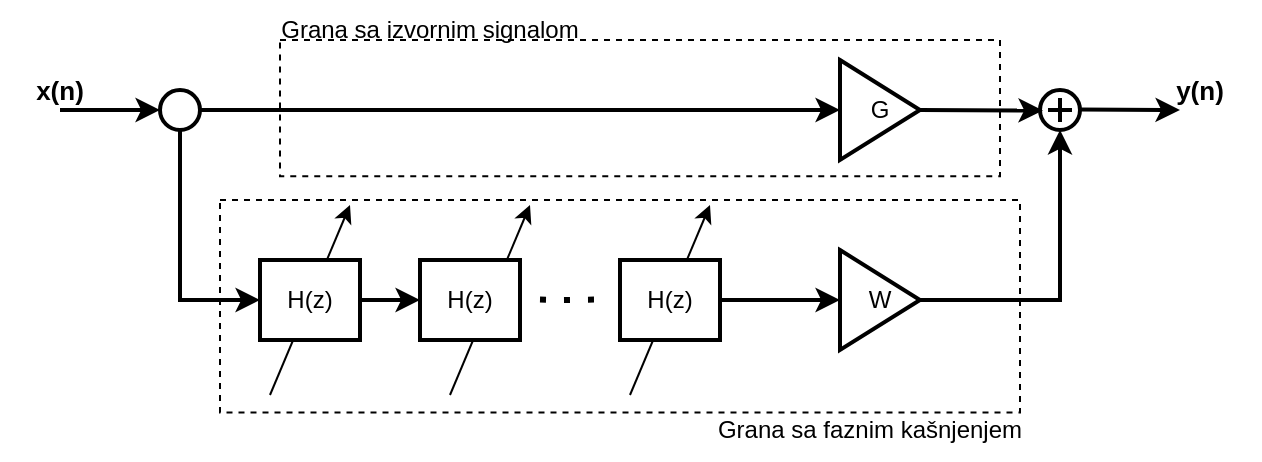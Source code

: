 <mxfile version="24.6.4" type="device">
  <diagram name="Page-1" id="8kdiqmLlemli3jeYbgCf">
    <mxGraphModel dx="815" dy="433" grid="1" gridSize="10" guides="1" tooltips="1" connect="1" arrows="1" fold="1" page="1" pageScale="1" pageWidth="850" pageHeight="1100" math="0" shadow="0">
      <root>
        <mxCell id="0" />
        <mxCell id="1" parent="0" />
        <mxCell id="Ldq67ZtQCUuMEr9LsmB--25" value="" style="rounded=0;whiteSpace=wrap;html=1;dashed=1;glass=0;" vertex="1" parent="1">
          <mxGeometry x="210" y="210" width="360" height="68.13" as="geometry" />
        </mxCell>
        <mxCell id="Ldq67ZtQCUuMEr9LsmB--24" value="" style="rounded=0;whiteSpace=wrap;html=1;dashed=1;glass=0;" vertex="1" parent="1">
          <mxGeometry x="180" y="290" width="400" height="106.25" as="geometry" />
        </mxCell>
        <mxCell id="Ldq67ZtQCUuMEr9LsmB--15" value="" style="endArrow=classic;html=1;rounded=0;" edge="1" parent="1">
          <mxGeometry width="50" height="50" relative="1" as="geometry">
            <mxPoint x="385" y="387.5" as="sourcePoint" />
            <mxPoint x="425" y="292.5" as="targetPoint" />
          </mxGeometry>
        </mxCell>
        <mxCell id="Ldq67ZtQCUuMEr9LsmB--14" value="" style="endArrow=classic;html=1;rounded=0;" edge="1" parent="1">
          <mxGeometry width="50" height="50" relative="1" as="geometry">
            <mxPoint x="295" y="387.5" as="sourcePoint" />
            <mxPoint x="335" y="292.5" as="targetPoint" />
          </mxGeometry>
        </mxCell>
        <mxCell id="Ldq67ZtQCUuMEr9LsmB--13" value="" style="endArrow=classic;html=1;rounded=0;" edge="1" parent="1">
          <mxGeometry width="50" height="50" relative="1" as="geometry">
            <mxPoint x="205" y="387.5" as="sourcePoint" />
            <mxPoint x="245" y="292.5" as="targetPoint" />
          </mxGeometry>
        </mxCell>
        <mxCell id="Ldq67ZtQCUuMEr9LsmB--2" value="G" style="triangle;whiteSpace=wrap;html=1;strokeWidth=2;" vertex="1" parent="1">
          <mxGeometry x="490" y="220" width="40" height="50" as="geometry" />
        </mxCell>
        <mxCell id="Ldq67ZtQCUuMEr9LsmB--3" value="W" style="triangle;whiteSpace=wrap;html=1;strokeWidth=2;" vertex="1" parent="1">
          <mxGeometry x="490" y="315" width="40" height="50" as="geometry" />
        </mxCell>
        <mxCell id="Ldq67ZtQCUuMEr9LsmB--4" value="H(z)" style="rounded=0;whiteSpace=wrap;html=1;strokeWidth=2;" vertex="1" parent="1">
          <mxGeometry x="200" y="320" width="50" height="40" as="geometry" />
        </mxCell>
        <mxCell id="Ldq67ZtQCUuMEr9LsmB--5" value="H(z)" style="rounded=0;whiteSpace=wrap;html=1;strokeWidth=2;" vertex="1" parent="1">
          <mxGeometry x="280" y="320" width="50" height="40" as="geometry" />
        </mxCell>
        <mxCell id="Ldq67ZtQCUuMEr9LsmB--6" value="H(z)" style="rounded=0;whiteSpace=wrap;html=1;strokeWidth=2;" vertex="1" parent="1">
          <mxGeometry x="380" y="320" width="50" height="40" as="geometry" />
        </mxCell>
        <mxCell id="Ldq67ZtQCUuMEr9LsmB--8" value="" style="endArrow=classic;html=1;rounded=0;entryX=0;entryY=0.5;entryDx=0;entryDy=0;strokeWidth=2;" edge="1" parent="1" target="Ldq67ZtQCUuMEr9LsmB--3">
          <mxGeometry width="50" height="50" relative="1" as="geometry">
            <mxPoint x="430" y="340" as="sourcePoint" />
            <mxPoint x="470" y="380" as="targetPoint" />
            <Array as="points">
              <mxPoint x="470" y="340" />
            </Array>
          </mxGeometry>
        </mxCell>
        <mxCell id="Ldq67ZtQCUuMEr9LsmB--9" value="" style="html=1;verticalLabelPosition=bottom;align=center;labelBackgroundColor=#ffffff;verticalAlign=top;strokeWidth=2;strokeColor=#000000;shadow=0;dashed=0;shape=mxgraph.ios7.icons.add;perimeterSpacing=0;" vertex="1" parent="1">
          <mxGeometry x="590" y="235" width="20" height="20" as="geometry" />
        </mxCell>
        <mxCell id="Ldq67ZtQCUuMEr9LsmB--10" value="" style="endArrow=classic;html=1;rounded=0;exitX=1;exitY=0.5;exitDx=0;exitDy=0;entryX=0.074;entryY=0.512;entryDx=0;entryDy=0;entryPerimeter=0;strokeWidth=2;" edge="1" parent="1" source="Ldq67ZtQCUuMEr9LsmB--2" target="Ldq67ZtQCUuMEr9LsmB--9">
          <mxGeometry width="50" height="50" relative="1" as="geometry">
            <mxPoint x="530" y="240" as="sourcePoint" />
            <mxPoint x="580" y="190" as="targetPoint" />
          </mxGeometry>
        </mxCell>
        <mxCell id="Ldq67ZtQCUuMEr9LsmB--11" value="" style="endArrow=classic;html=1;rounded=0;strokeWidth=2;" edge="1" parent="1" target="Ldq67ZtQCUuMEr9LsmB--9">
          <mxGeometry width="50" height="50" relative="1" as="geometry">
            <mxPoint x="530" y="340" as="sourcePoint" />
            <mxPoint x="600" y="260" as="targetPoint" />
            <Array as="points">
              <mxPoint x="600" y="340" />
            </Array>
          </mxGeometry>
        </mxCell>
        <mxCell id="Ldq67ZtQCUuMEr9LsmB--12" value="" style="endArrow=classic;html=1;rounded=0;entryX=0;entryY=0.5;entryDx=0;entryDy=0;strokeWidth=2;" edge="1" parent="1" target="Ldq67ZtQCUuMEr9LsmB--5">
          <mxGeometry width="50" height="50" relative="1" as="geometry">
            <mxPoint x="250" y="340" as="sourcePoint" />
            <mxPoint x="300" y="290" as="targetPoint" />
          </mxGeometry>
        </mxCell>
        <mxCell id="Ldq67ZtQCUuMEr9LsmB--16" value="" style="ellipse;whiteSpace=wrap;html=1;aspect=fixed;strokeWidth=2;" vertex="1" parent="1">
          <mxGeometry x="150" y="235" width="20" height="20" as="geometry" />
        </mxCell>
        <mxCell id="Ldq67ZtQCUuMEr9LsmB--17" value="" style="endArrow=classic;html=1;rounded=0;exitX=1;exitY=0.5;exitDx=0;exitDy=0;entryX=0;entryY=0.5;entryDx=0;entryDy=0;strokeWidth=2;" edge="1" parent="1" source="Ldq67ZtQCUuMEr9LsmB--16" target="Ldq67ZtQCUuMEr9LsmB--2">
          <mxGeometry width="50" height="50" relative="1" as="geometry">
            <mxPoint x="180" y="240" as="sourcePoint" />
            <mxPoint x="230" y="200" as="targetPoint" />
          </mxGeometry>
        </mxCell>
        <mxCell id="Ldq67ZtQCUuMEr9LsmB--18" value="" style="endArrow=classic;html=1;rounded=0;exitX=0.5;exitY=1;exitDx=0;exitDy=0;entryX=0;entryY=0.5;entryDx=0;entryDy=0;strokeWidth=2;" edge="1" parent="1" source="Ldq67ZtQCUuMEr9LsmB--16" target="Ldq67ZtQCUuMEr9LsmB--4">
          <mxGeometry width="50" height="50" relative="1" as="geometry">
            <mxPoint x="160" y="310" as="sourcePoint" />
            <mxPoint x="210" y="260" as="targetPoint" />
            <Array as="points">
              <mxPoint x="160" y="340" />
            </Array>
          </mxGeometry>
        </mxCell>
        <mxCell id="Ldq67ZtQCUuMEr9LsmB--21" value="" style="endArrow=none;dashed=1;html=1;dashPattern=1 3;strokeWidth=3;rounded=0;" edge="1" parent="1">
          <mxGeometry width="50" height="50" relative="1" as="geometry">
            <mxPoint x="340" y="339.76" as="sourcePoint" />
            <mxPoint x="370" y="339.76" as="targetPoint" />
            <Array as="points">
              <mxPoint x="350" y="340" />
            </Array>
          </mxGeometry>
        </mxCell>
        <mxCell id="Ldq67ZtQCUuMEr9LsmB--22" value="" style="endArrow=classic;html=1;rounded=0;entryX=0;entryY=0.5;entryDx=0;entryDy=0;strokeWidth=2;" edge="1" parent="1" target="Ldq67ZtQCUuMEr9LsmB--16">
          <mxGeometry width="50" height="50" relative="1" as="geometry">
            <mxPoint x="100" y="245" as="sourcePoint" />
            <mxPoint x="140" y="190" as="targetPoint" />
          </mxGeometry>
        </mxCell>
        <mxCell id="Ldq67ZtQCUuMEr9LsmB--23" value="" style="endArrow=classic;html=1;rounded=0;exitX=0.955;exitY=0.488;exitDx=0;exitDy=0;exitPerimeter=0;strokeWidth=2;" edge="1" parent="1" source="Ldq67ZtQCUuMEr9LsmB--9">
          <mxGeometry width="50" height="50" relative="1" as="geometry">
            <mxPoint x="640" y="250" as="sourcePoint" />
            <mxPoint x="660" y="245" as="targetPoint" />
          </mxGeometry>
        </mxCell>
        <mxCell id="Ldq67ZtQCUuMEr9LsmB--26" value="Grana sa izvornim signalom" style="text;html=1;align=center;verticalAlign=middle;whiteSpace=wrap;rounded=0;" vertex="1" parent="1">
          <mxGeometry x="200" y="190" width="170" height="30" as="geometry" />
        </mxCell>
        <mxCell id="Ldq67ZtQCUuMEr9LsmB--27" value="Grana sa faznim kašnjenjem" style="text;html=1;align=center;verticalAlign=middle;whiteSpace=wrap;rounded=0;" vertex="1" parent="1">
          <mxGeometry x="420" y="390" width="170" height="30" as="geometry" />
        </mxCell>
        <mxCell id="Ldq67ZtQCUuMEr9LsmB--28" value="&lt;b&gt;&lt;font style=&quot;font-size: 13px;&quot;&gt;x(n)&lt;/font&gt;&lt;/b&gt;" style="text;html=1;align=center;verticalAlign=middle;whiteSpace=wrap;rounded=0;" vertex="1" parent="1">
          <mxGeometry x="70" y="220" width="60" height="30" as="geometry" />
        </mxCell>
        <mxCell id="Ldq67ZtQCUuMEr9LsmB--29" value="&lt;span style=&quot;font-size: 13px;&quot;&gt;&lt;b&gt;y(n)&lt;/b&gt;&lt;/span&gt;" style="text;html=1;align=center;verticalAlign=middle;whiteSpace=wrap;rounded=0;" vertex="1" parent="1">
          <mxGeometry x="640" y="220" width="60" height="30" as="geometry" />
        </mxCell>
      </root>
    </mxGraphModel>
  </diagram>
</mxfile>
